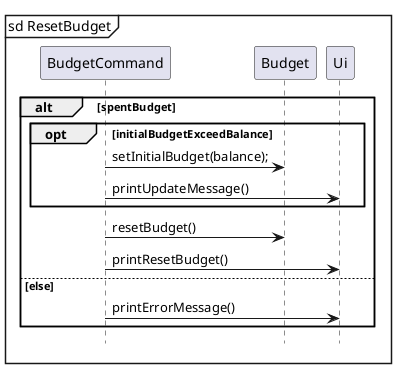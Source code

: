 @startuml

mainframe sd ResetBudget
participant BudgetCommand
participant Budget
participant Ui

alt spentBudget
    opt initialBudgetExceedBalance
        BudgetCommand -> Budget: setInitialBudget(balance);
        BudgetCommand -> Ui: printUpdateMessage()
    end
    BudgetCommand -> Budget: resetBudget()
    BudgetCommand -> Ui: printResetBudget()
else else
    BudgetCommand -> Ui: printErrorMessage()
end

hide footbox
@enduml